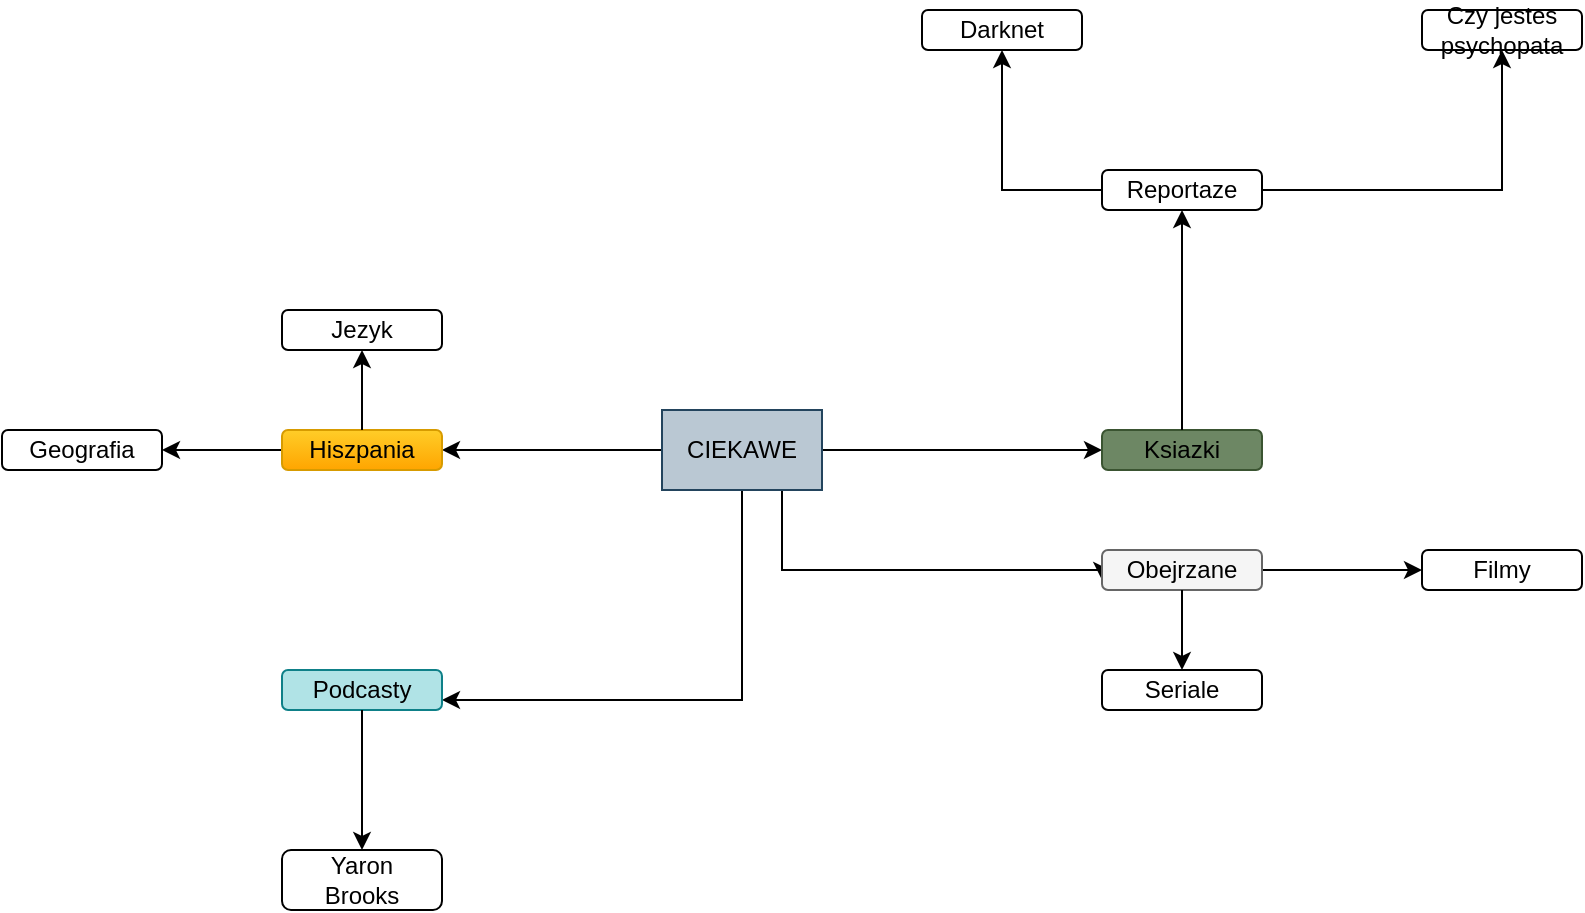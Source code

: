 <mxfile version="13.10.9" type="github">
  <diagram id="DTMqqLr-wt_MOEMEgq2L" name="Page-1">
    <mxGraphModel dx="868" dy="450" grid="1" gridSize="10" guides="1" tooltips="1" connect="1" arrows="1" fold="1" page="1" pageScale="1" pageWidth="827" pageHeight="1169" math="0" shadow="0">
      <root>
        <mxCell id="0" />
        <mxCell id="1" parent="0" />
        <mxCell id="CcoabBQ-ILqMAUep1loV-14" style="edgeStyle=orthogonalEdgeStyle;rounded=0;orthogonalLoop=1;jettySize=auto;html=1;exitX=0;exitY=0.5;exitDx=0;exitDy=0;entryX=1;entryY=0.5;entryDx=0;entryDy=0;" parent="1" source="CcoabBQ-ILqMAUep1loV-2" target="CcoabBQ-ILqMAUep1loV-4" edge="1">
          <mxGeometry relative="1" as="geometry" />
        </mxCell>
        <mxCell id="CcoabBQ-ILqMAUep1loV-22" style="edgeStyle=orthogonalEdgeStyle;rounded=0;orthogonalLoop=1;jettySize=auto;html=1;exitX=0.5;exitY=1;exitDx=0;exitDy=0;entryX=1;entryY=0.75;entryDx=0;entryDy=0;" parent="1" source="CcoabBQ-ILqMAUep1loV-2" target="CcoabBQ-ILqMAUep1loV-6" edge="1">
          <mxGeometry relative="1" as="geometry" />
        </mxCell>
        <mxCell id="CcoabBQ-ILqMAUep1loV-33" style="edgeStyle=orthogonalEdgeStyle;rounded=0;orthogonalLoop=1;jettySize=auto;html=1;exitX=1;exitY=0.5;exitDx=0;exitDy=0;entryX=0;entryY=0.5;entryDx=0;entryDy=0;" parent="1" source="CcoabBQ-ILqMAUep1loV-2" target="CcoabBQ-ILqMAUep1loV-5" edge="1">
          <mxGeometry relative="1" as="geometry" />
        </mxCell>
        <mxCell id="FvHZIAzcBwomUvP6vizH-8" style="edgeStyle=orthogonalEdgeStyle;rounded=0;orthogonalLoop=1;jettySize=auto;html=1;exitX=0.75;exitY=1;exitDx=0;exitDy=0;entryX=0;entryY=0.75;entryDx=0;entryDy=0;" edge="1" parent="1" source="CcoabBQ-ILqMAUep1loV-2" target="FvHZIAzcBwomUvP6vizH-1">
          <mxGeometry relative="1" as="geometry">
            <Array as="points">
              <mxPoint x="420" y="290" />
              <mxPoint x="580" y="290" />
            </Array>
          </mxGeometry>
        </mxCell>
        <mxCell id="CcoabBQ-ILqMAUep1loV-2" value="" style="rounded=0;whiteSpace=wrap;html=1;fillColor=#bac8d3;strokeColor=#23445d;" parent="1" vertex="1">
          <mxGeometry x="360" y="210" width="80" height="40" as="geometry" />
        </mxCell>
        <mxCell id="CcoabBQ-ILqMAUep1loV-3" value="CIEKAWE" style="text;html=1;align=center;verticalAlign=middle;whiteSpace=wrap;rounded=0;" parent="1" vertex="1">
          <mxGeometry x="370" y="220" width="60" height="20" as="geometry" />
        </mxCell>
        <mxCell id="CcoabBQ-ILqMAUep1loV-17" style="edgeStyle=orthogonalEdgeStyle;rounded=0;orthogonalLoop=1;jettySize=auto;html=1;exitX=0;exitY=0.5;exitDx=0;exitDy=0;entryX=1;entryY=0.5;entryDx=0;entryDy=0;" parent="1" source="CcoabBQ-ILqMAUep1loV-4" target="CcoabBQ-ILqMAUep1loV-12" edge="1">
          <mxGeometry relative="1" as="geometry" />
        </mxCell>
        <mxCell id="CcoabBQ-ILqMAUep1loV-4" value="" style="rounded=1;whiteSpace=wrap;html=1;fillColor=#ffcd28;strokeColor=#d79b00;gradientColor=#ffa500;" parent="1" vertex="1">
          <mxGeometry x="170" y="220" width="80" height="20" as="geometry" />
        </mxCell>
        <mxCell id="CcoabBQ-ILqMAUep1loV-5" value="" style="rounded=1;whiteSpace=wrap;html=1;fillColor=#6d8764;strokeColor=#3A5431;fontColor=#ffffff;" parent="1" vertex="1">
          <mxGeometry x="580" y="220" width="80" height="20" as="geometry" />
        </mxCell>
        <mxCell id="CcoabBQ-ILqMAUep1loV-6" value="" style="rounded=1;whiteSpace=wrap;html=1;fillColor=#b0e3e6;strokeColor=#0e8088;" parent="1" vertex="1">
          <mxGeometry x="170" y="340" width="80" height="20" as="geometry" />
        </mxCell>
        <mxCell id="CcoabBQ-ILqMAUep1loV-15" style="edgeStyle=orthogonalEdgeStyle;rounded=0;orthogonalLoop=1;jettySize=auto;html=1;exitX=0.5;exitY=0;exitDx=0;exitDy=0;entryX=0.5;entryY=1;entryDx=0;entryDy=0;" parent="1" source="CcoabBQ-ILqMAUep1loV-7" target="CcoabBQ-ILqMAUep1loV-8" edge="1">
          <mxGeometry relative="1" as="geometry" />
        </mxCell>
        <mxCell id="CcoabBQ-ILqMAUep1loV-7" value="Hiszpania" style="text;html=1;strokeColor=none;fillColor=none;align=center;verticalAlign=middle;whiteSpace=wrap;rounded=0;" parent="1" vertex="1">
          <mxGeometry x="190" y="220" width="40" height="20" as="geometry" />
        </mxCell>
        <mxCell id="CcoabBQ-ILqMAUep1loV-10" value="" style="rounded=1;whiteSpace=wrap;html=1;" parent="1" vertex="1">
          <mxGeometry x="170" y="160" width="80" height="20" as="geometry" />
        </mxCell>
        <mxCell id="CcoabBQ-ILqMAUep1loV-8" value="Jezyk" style="text;html=1;strokeColor=none;fillColor=none;align=center;verticalAlign=middle;whiteSpace=wrap;rounded=0;" parent="1" vertex="1">
          <mxGeometry x="190" y="160" width="40" height="20" as="geometry" />
        </mxCell>
        <mxCell id="CcoabBQ-ILqMAUep1loV-12" value="" style="rounded=1;whiteSpace=wrap;html=1;" parent="1" vertex="1">
          <mxGeometry x="30" y="220" width="80" height="20" as="geometry" />
        </mxCell>
        <mxCell id="CcoabBQ-ILqMAUep1loV-13" value="Geografia" style="text;html=1;strokeColor=none;fillColor=none;align=center;verticalAlign=middle;whiteSpace=wrap;rounded=0;" parent="1" vertex="1">
          <mxGeometry x="50" y="220" width="40" height="20" as="geometry" />
        </mxCell>
        <mxCell id="CcoabBQ-ILqMAUep1loV-23" style="edgeStyle=orthogonalEdgeStyle;rounded=0;orthogonalLoop=1;jettySize=auto;html=1;exitX=0.5;exitY=1;exitDx=0;exitDy=0;entryX=0.5;entryY=0;entryDx=0;entryDy=0;" parent="1" source="CcoabBQ-ILqMAUep1loV-18" target="CcoabBQ-ILqMAUep1loV-20" edge="1">
          <mxGeometry relative="1" as="geometry" />
        </mxCell>
        <mxCell id="CcoabBQ-ILqMAUep1loV-18" value="Podcasty" style="text;html=1;strokeColor=none;fillColor=none;align=center;verticalAlign=middle;whiteSpace=wrap;rounded=0;" parent="1" vertex="1">
          <mxGeometry x="190" y="340" width="40" height="20" as="geometry" />
        </mxCell>
        <mxCell id="CcoabBQ-ILqMAUep1loV-30" style="edgeStyle=orthogonalEdgeStyle;rounded=0;orthogonalLoop=1;jettySize=auto;html=1;exitX=0.5;exitY=0;exitDx=0;exitDy=0;entryX=0.5;entryY=1;entryDx=0;entryDy=0;" parent="1" source="CcoabBQ-ILqMAUep1loV-19" target="CcoabBQ-ILqMAUep1loV-27" edge="1">
          <mxGeometry relative="1" as="geometry" />
        </mxCell>
        <mxCell id="CcoabBQ-ILqMAUep1loV-19" value="Ksiazki" style="text;html=1;strokeColor=none;fillColor=none;align=center;verticalAlign=middle;whiteSpace=wrap;rounded=0;" parent="1" vertex="1">
          <mxGeometry x="600" y="220" width="40" height="20" as="geometry" />
        </mxCell>
        <mxCell id="CcoabBQ-ILqMAUep1loV-20" value="" style="rounded=1;whiteSpace=wrap;html=1;" parent="1" vertex="1">
          <mxGeometry x="170" y="430" width="80" height="30" as="geometry" />
        </mxCell>
        <mxCell id="CcoabBQ-ILqMAUep1loV-21" value="Yaron Brooks" style="text;html=1;strokeColor=none;fillColor=none;align=center;verticalAlign=middle;whiteSpace=wrap;rounded=0;" parent="1" vertex="1">
          <mxGeometry x="190" y="435" width="40" height="20" as="geometry" />
        </mxCell>
        <mxCell id="CcoabBQ-ILqMAUep1loV-31" style="edgeStyle=orthogonalEdgeStyle;rounded=0;orthogonalLoop=1;jettySize=auto;html=1;exitX=1;exitY=0.5;exitDx=0;exitDy=0;entryX=0.5;entryY=1;entryDx=0;entryDy=0;" parent="1" source="CcoabBQ-ILqMAUep1loV-24" target="CcoabBQ-ILqMAUep1loV-29" edge="1">
          <mxGeometry relative="1" as="geometry" />
        </mxCell>
        <mxCell id="CcoabBQ-ILqMAUep1loV-32" style="edgeStyle=orthogonalEdgeStyle;rounded=0;orthogonalLoop=1;jettySize=auto;html=1;exitX=0;exitY=0.5;exitDx=0;exitDy=0;entryX=0.5;entryY=1;entryDx=0;entryDy=0;" parent="1" source="CcoabBQ-ILqMAUep1loV-24" target="CcoabBQ-ILqMAUep1loV-28" edge="1">
          <mxGeometry relative="1" as="geometry" />
        </mxCell>
        <mxCell id="CcoabBQ-ILqMAUep1loV-24" value="" style="rounded=1;whiteSpace=wrap;html=1;" parent="1" vertex="1">
          <mxGeometry x="580" y="90" width="80" height="20" as="geometry" />
        </mxCell>
        <mxCell id="CcoabBQ-ILqMAUep1loV-25" value="" style="rounded=1;whiteSpace=wrap;html=1;" parent="1" vertex="1">
          <mxGeometry x="490" y="10" width="80" height="20" as="geometry" />
        </mxCell>
        <mxCell id="CcoabBQ-ILqMAUep1loV-26" value="" style="rounded=1;whiteSpace=wrap;html=1;" parent="1" vertex="1">
          <mxGeometry x="740" y="10" width="80" height="20" as="geometry" />
        </mxCell>
        <mxCell id="CcoabBQ-ILqMAUep1loV-27" value="Reportaze" style="text;html=1;strokeColor=none;fillColor=none;align=center;verticalAlign=middle;whiteSpace=wrap;rounded=0;" parent="1" vertex="1">
          <mxGeometry x="600" y="90" width="40" height="20" as="geometry" />
        </mxCell>
        <mxCell id="CcoabBQ-ILqMAUep1loV-28" value="Darknet" style="text;html=1;strokeColor=none;fillColor=none;align=center;verticalAlign=middle;whiteSpace=wrap;rounded=0;" parent="1" vertex="1">
          <mxGeometry x="510" y="10" width="40" height="20" as="geometry" />
        </mxCell>
        <mxCell id="CcoabBQ-ILqMAUep1loV-29" value="Czy jestes psychopata" style="text;html=1;strokeColor=none;fillColor=none;align=center;verticalAlign=middle;whiteSpace=wrap;rounded=0;" parent="1" vertex="1">
          <mxGeometry x="760" y="10" width="40" height="20" as="geometry" />
        </mxCell>
        <mxCell id="FvHZIAzcBwomUvP6vizH-10" style="edgeStyle=orthogonalEdgeStyle;rounded=0;orthogonalLoop=1;jettySize=auto;html=1;exitX=1;exitY=0.5;exitDx=0;exitDy=0;entryX=0;entryY=0.5;entryDx=0;entryDy=0;" edge="1" parent="1" source="FvHZIAzcBwomUvP6vizH-1" target="FvHZIAzcBwomUvP6vizH-2">
          <mxGeometry relative="1" as="geometry" />
        </mxCell>
        <mxCell id="FvHZIAzcBwomUvP6vizH-1" value="" style="rounded=1;whiteSpace=wrap;html=1;fillColor=#f5f5f5;strokeColor=#666666;fontColor=#333333;" vertex="1" parent="1">
          <mxGeometry x="580" y="280" width="80" height="20" as="geometry" />
        </mxCell>
        <mxCell id="FvHZIAzcBwomUvP6vizH-2" value="" style="rounded=1;whiteSpace=wrap;html=1;" vertex="1" parent="1">
          <mxGeometry x="740" y="280" width="80" height="20" as="geometry" />
        </mxCell>
        <mxCell id="FvHZIAzcBwomUvP6vizH-4" value="" style="rounded=1;whiteSpace=wrap;html=1;" vertex="1" parent="1">
          <mxGeometry x="580" y="340" width="80" height="20" as="geometry" />
        </mxCell>
        <mxCell id="FvHZIAzcBwomUvP6vizH-9" style="edgeStyle=orthogonalEdgeStyle;rounded=0;orthogonalLoop=1;jettySize=auto;html=1;exitX=0.5;exitY=1;exitDx=0;exitDy=0;entryX=0.5;entryY=0;entryDx=0;entryDy=0;" edge="1" parent="1" source="FvHZIAzcBwomUvP6vizH-5" target="FvHZIAzcBwomUvP6vizH-6">
          <mxGeometry relative="1" as="geometry" />
        </mxCell>
        <mxCell id="FvHZIAzcBwomUvP6vizH-5" value="Obejrzane" style="text;html=1;strokeColor=none;fillColor=none;align=center;verticalAlign=middle;whiteSpace=wrap;rounded=0;" vertex="1" parent="1">
          <mxGeometry x="600" y="280" width="40" height="20" as="geometry" />
        </mxCell>
        <mxCell id="FvHZIAzcBwomUvP6vizH-6" value="Seriale" style="text;html=1;strokeColor=none;fillColor=none;align=center;verticalAlign=middle;whiteSpace=wrap;rounded=0;" vertex="1" parent="1">
          <mxGeometry x="600" y="340" width="40" height="20" as="geometry" />
        </mxCell>
        <mxCell id="FvHZIAzcBwomUvP6vizH-7" value="Filmy" style="text;html=1;strokeColor=none;fillColor=none;align=center;verticalAlign=middle;whiteSpace=wrap;rounded=0;" vertex="1" parent="1">
          <mxGeometry x="760" y="280" width="40" height="20" as="geometry" />
        </mxCell>
      </root>
    </mxGraphModel>
  </diagram>
</mxfile>

